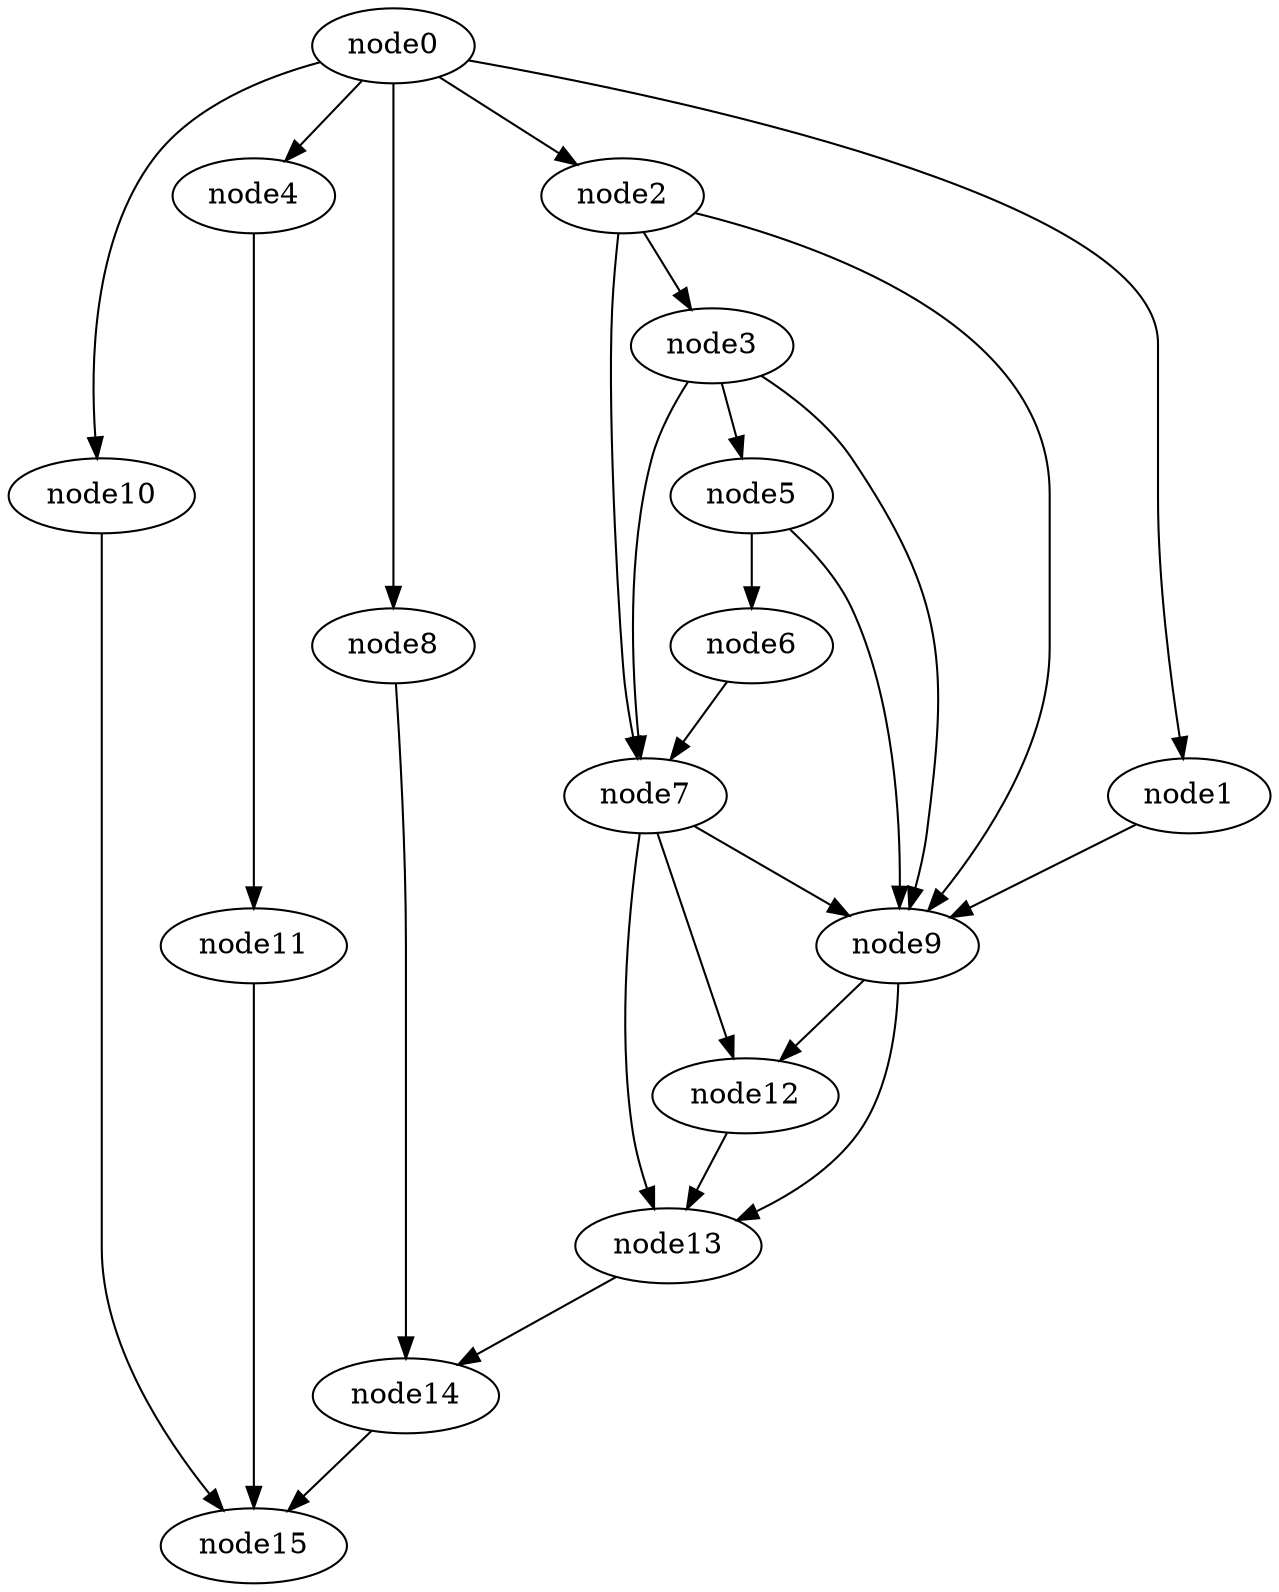 digraph g{
	node15
	node14 -> node15
	node13 -> node14
	node12 -> node13
	node11 -> node15
	node10 -> node15
	node9 -> node13
	node9 -> node12
	node8 -> node14
	node7 -> node13
	node7 -> node12
	node7 -> node9
	node6 -> node7
	node5 -> node9
	node5 -> node6
	node4 -> node11
	node3 -> node9
	node3 -> node7
	node3 -> node5
	node2 -> node9
	node2 -> node7
	node2 -> node3
	node1 -> node9
	node0 -> node10
	node0 -> node8
	node0 -> node4
	node0 -> node2
	node0 -> node1
}
